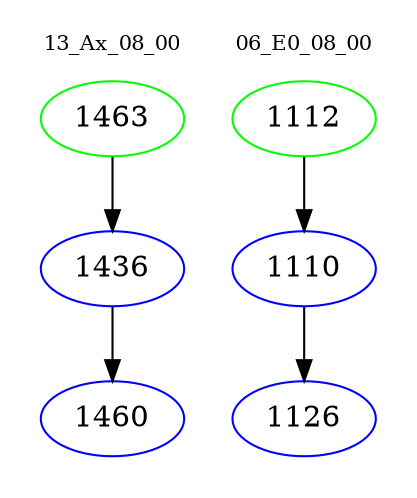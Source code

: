 digraph{
subgraph cluster_0 {
color = white
label = "13_Ax_08_00";
fontsize=10;
T0_1463 [label="1463", color="green"]
T0_1463 -> T0_1436 [color="black"]
T0_1436 [label="1436", color="blue"]
T0_1436 -> T0_1460 [color="black"]
T0_1460 [label="1460", color="blue"]
}
subgraph cluster_1 {
color = white
label = "06_E0_08_00";
fontsize=10;
T1_1112 [label="1112", color="green"]
T1_1112 -> T1_1110 [color="black"]
T1_1110 [label="1110", color="blue"]
T1_1110 -> T1_1126 [color="black"]
T1_1126 [label="1126", color="blue"]
}
}
